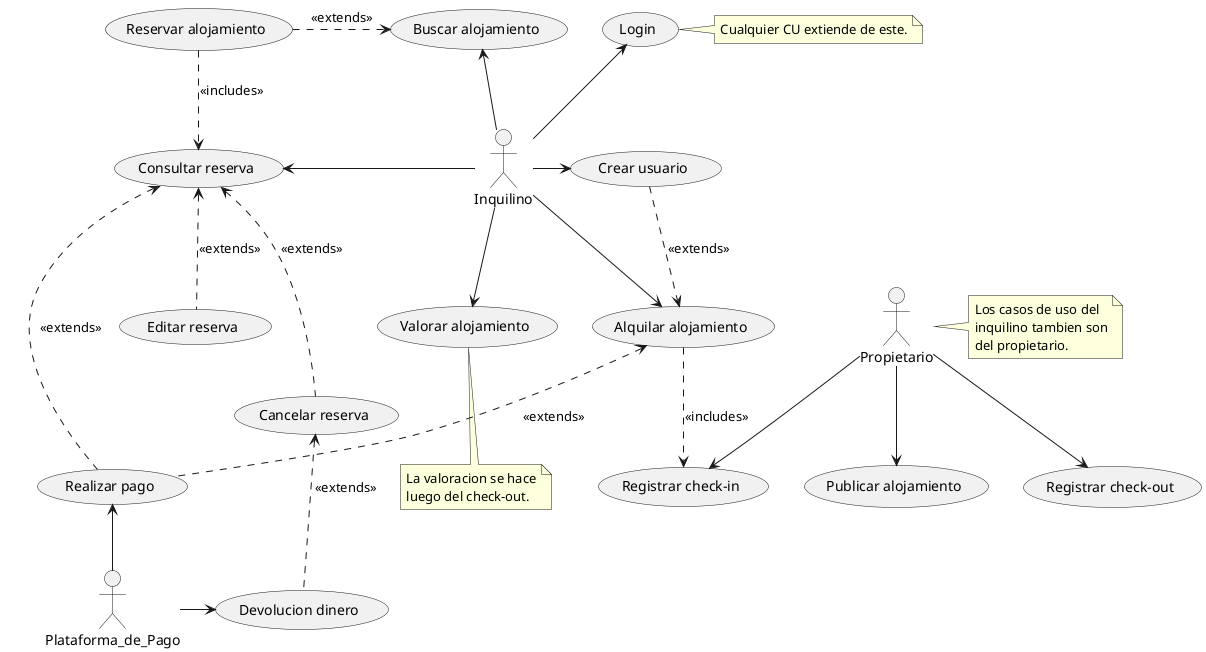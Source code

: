 @startuml Diagrama_CU
actor Inquilino
Inquilino -right-> (Crear usuario)
Inquilino -left-> (Consultar reserva)
Inquilino --> (Valorar alojamiento)
Inquilino -up-> (Buscar alojamiento)
Inquilino --> (Alquilar alojamiento)
Inquilino -up-> (Login)

(Consultar reserva) <.down. (Cancelar reserva) : <<extends>>
(Cancelar reserva) <.down. (Devolucion dinero) : <<extends>>
(Reservar alojamiento) .right.> (Buscar alojamiento) : <<extends>>
(Realizar pago) .up.> (Alquilar alojamiento) : <<extends>>
(Alquilar alojamiento) ..> (Registrar check-in) : <<includes>>
(Alquilar alojamiento) <.up. (Crear usuario) : <<extends>>
(Consultar reserva) <.. (Realizar pago) : <<extends>>
(Reservar alojamiento) ..>  (Consultar reserva) : <<includes>>
(Consultar reserva) <.. (Editar reserva) : <<extends>>
 

actor Propietario
Propietario --> (Registrar check-in)
Propietario --> (Publicar alojamiento)
Propietario --> (Registrar check-out)


actor Plataforma_de_Pago
Plataforma_de_Pago -up-> (Realizar pago)
Plataforma_de_Pago -right-> (Devolucion dinero)

note right of (Propietario)
  Los casos de uso del
  inquilino tambien son
  del propietario. 
end note

note bottom of (Valorar alojamiento)
  La valoracion se hace
  luego del check-out.
end note

note right of (Login)
  Cualquier CU extiende de este.
end note



/'
    CONSULTAS:
    * ¿Como diagramamos los pagos parciales?
    * Propietario --> (Pago efectivo)
    * No se deberia poder realizar un pago
      sin antes alquilar un alojamiento
      (¿esto es a nivel D_CU o DC ?)
    * ¿ Devolucion dinero es CU ?
    * Devolucion dinero es CU como se relaciona
      con la Plataforma_de_Pago
'/
@enduml